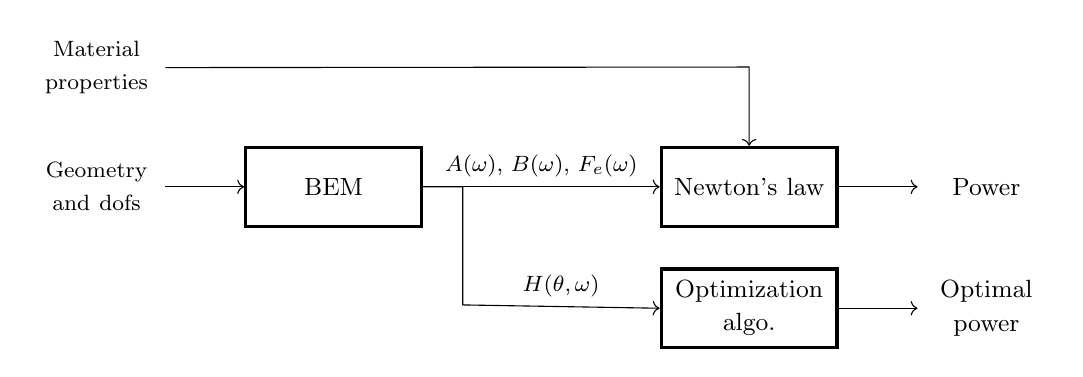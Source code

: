 \usetikzlibrary{shapes.geometric}
\usetikzlibrary{positioning}

\tikzset{
  % >=latex,
  % node distance=1cm and 3cm,
  base/.style={align=center, minimum height=1cm, text width=2cm},
  process/.style={base, rectangle, draw=black, very thick},
  io/.style={base, draw=white, text width=1.5cm},
}

\node[io]                          (geo)    {\footnotesize Geometry and dofs};
\node[io, above=0.5cm of geo]      (mat)    {\footnotesize Material properties};
\node[process, right=1cm of geo]   (bem)    {\small BEM};
\node[process, right=3cm of bem]   (pfd)    {\small Newton's law};
\node[process, below=0.5cm of pfd] (opt)    {\small Optimization algo.};
\node[io, right=1cm of pfd]        (pow)    {\small Power};
\node[io, right=1cm of opt]        (optpow) {\small Optimal power};

\draw[->] (geo.east) -- (bem.west);;
\draw[->] (bem.east) -- node[above] {\footnotesize $A(\omega)$, $B(\omega)$, $F_e(\omega)$} (pfd.west);
\draw[<-] (pfd.north) -- ++(0, 1.0cm) -- (mat.east);
\draw[->] (bem.east) -- ++(0.5cm, 0) -- ++(0, -1.5cm) -- node[above] {\footnotesize $H(\theta, \omega)$} (opt.west);;
\draw[->] (pfd.east) -- (pow.west);;
\draw[->] (opt.east) -- (optpow.west);;
